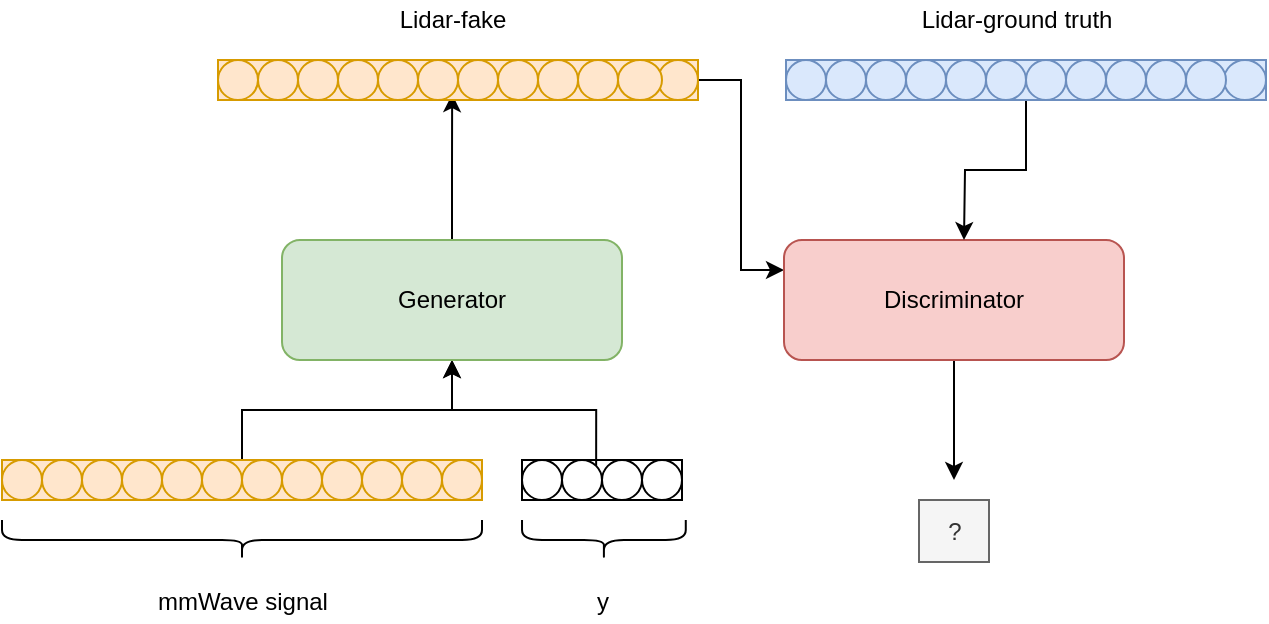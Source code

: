 <mxfile version="17.1.3" type="github">
  <diagram id="UfmN5P3qtUB1oXWDlyG3" name="Page-1">
    <mxGraphModel dx="1422" dy="794" grid="1" gridSize="10" guides="1" tooltips="1" connect="1" arrows="1" fold="1" page="1" pageScale="1" pageWidth="827" pageHeight="1169" math="0" shadow="0">
      <root>
        <mxCell id="0" />
        <mxCell id="1" parent="0" />
        <mxCell id="PZ6_OA4X6WVNgHiFdxgJ-30" style="edgeStyle=orthogonalEdgeStyle;rounded=0;orthogonalLoop=1;jettySize=auto;html=1;exitX=0.5;exitY=0;exitDx=0;exitDy=0;entryX=0.5;entryY=1;entryDx=0;entryDy=0;" edge="1" parent="1" source="PZ6_OA4X6WVNgHiFdxgJ-1" target="PZ6_OA4X6WVNgHiFdxgJ-28">
          <mxGeometry relative="1" as="geometry" />
        </mxCell>
        <mxCell id="PZ6_OA4X6WVNgHiFdxgJ-1" value="" style="rounded=0;whiteSpace=wrap;html=1;fillColor=#ffe6cc;strokeColor=#d79b00;" vertex="1" parent="1">
          <mxGeometry x="49" y="380" width="240" height="20" as="geometry" />
        </mxCell>
        <mxCell id="PZ6_OA4X6WVNgHiFdxgJ-2" value="" style="rounded=0;whiteSpace=wrap;html=1;" vertex="1" parent="1">
          <mxGeometry x="309" y="380" width="80" height="20" as="geometry" />
        </mxCell>
        <mxCell id="PZ6_OA4X6WVNgHiFdxgJ-3" value="" style="ellipse;whiteSpace=wrap;html=1;fillColor=#ffe6cc;strokeColor=#d79b00;" vertex="1" parent="1">
          <mxGeometry x="49" y="380" width="20" height="20" as="geometry" />
        </mxCell>
        <mxCell id="PZ6_OA4X6WVNgHiFdxgJ-4" value="" style="ellipse;whiteSpace=wrap;html=1;fillColor=#ffe6cc;strokeColor=#d79b00;" vertex="1" parent="1">
          <mxGeometry x="69" y="380" width="20" height="20" as="geometry" />
        </mxCell>
        <mxCell id="PZ6_OA4X6WVNgHiFdxgJ-5" value="" style="ellipse;whiteSpace=wrap;html=1;fillColor=#ffe6cc;strokeColor=#d79b00;" vertex="1" parent="1">
          <mxGeometry x="89" y="380" width="20" height="20" as="geometry" />
        </mxCell>
        <mxCell id="PZ6_OA4X6WVNgHiFdxgJ-6" value="" style="ellipse;whiteSpace=wrap;html=1;fillColor=#ffe6cc;strokeColor=#d79b00;" vertex="1" parent="1">
          <mxGeometry x="109" y="380" width="20" height="20" as="geometry" />
        </mxCell>
        <mxCell id="PZ6_OA4X6WVNgHiFdxgJ-7" value="" style="ellipse;whiteSpace=wrap;html=1;fillColor=#ffe6cc;strokeColor=#d79b00;" vertex="1" parent="1">
          <mxGeometry x="129" y="380" width="20" height="20" as="geometry" />
        </mxCell>
        <mxCell id="PZ6_OA4X6WVNgHiFdxgJ-8" value="" style="ellipse;whiteSpace=wrap;html=1;fillColor=#ffe6cc;strokeColor=#d79b00;" vertex="1" parent="1">
          <mxGeometry x="149" y="380" width="20" height="20" as="geometry" />
        </mxCell>
        <mxCell id="PZ6_OA4X6WVNgHiFdxgJ-9" value="" style="ellipse;whiteSpace=wrap;html=1;fillColor=#ffe6cc;strokeColor=#d79b00;" vertex="1" parent="1">
          <mxGeometry x="189" y="380" width="20" height="20" as="geometry" />
        </mxCell>
        <mxCell id="PZ6_OA4X6WVNgHiFdxgJ-10" value="" style="ellipse;whiteSpace=wrap;html=1;fillColor=#ffe6cc;strokeColor=#d79b00;" vertex="1" parent="1">
          <mxGeometry x="169" y="380" width="20" height="20" as="geometry" />
        </mxCell>
        <mxCell id="PZ6_OA4X6WVNgHiFdxgJ-12" value="" style="ellipse;whiteSpace=wrap;html=1;fillColor=#ffe6cc;strokeColor=#d79b00;" vertex="1" parent="1">
          <mxGeometry x="209" y="380" width="20" height="20" as="geometry" />
        </mxCell>
        <mxCell id="PZ6_OA4X6WVNgHiFdxgJ-13" value="" style="ellipse;whiteSpace=wrap;html=1;fillColor=#ffe6cc;strokeColor=#d79b00;" vertex="1" parent="1">
          <mxGeometry x="229" y="380" width="20" height="20" as="geometry" />
        </mxCell>
        <mxCell id="PZ6_OA4X6WVNgHiFdxgJ-14" value="" style="ellipse;whiteSpace=wrap;html=1;fillColor=#ffe6cc;strokeColor=#d79b00;" vertex="1" parent="1">
          <mxGeometry x="269" y="380" width="20" height="20" as="geometry" />
        </mxCell>
        <mxCell id="PZ6_OA4X6WVNgHiFdxgJ-15" value="" style="ellipse;whiteSpace=wrap;html=1;fillColor=#ffe6cc;strokeColor=#d79b00;" vertex="1" parent="1">
          <mxGeometry x="249" y="380" width="20" height="20" as="geometry" />
        </mxCell>
        <mxCell id="PZ6_OA4X6WVNgHiFdxgJ-16" value="" style="ellipse;whiteSpace=wrap;html=1;" vertex="1" parent="1">
          <mxGeometry x="309" y="380" width="20" height="20" as="geometry" />
        </mxCell>
        <mxCell id="PZ6_OA4X6WVNgHiFdxgJ-31" style="edgeStyle=orthogonalEdgeStyle;rounded=0;orthogonalLoop=1;jettySize=auto;html=1;exitX=1;exitY=0;exitDx=0;exitDy=0;entryX=0.5;entryY=1;entryDx=0;entryDy=0;" edge="1" parent="1" source="PZ6_OA4X6WVNgHiFdxgJ-17" target="PZ6_OA4X6WVNgHiFdxgJ-28">
          <mxGeometry relative="1" as="geometry" />
        </mxCell>
        <mxCell id="PZ6_OA4X6WVNgHiFdxgJ-17" value="" style="ellipse;whiteSpace=wrap;html=1;" vertex="1" parent="1">
          <mxGeometry x="329" y="380" width="20" height="20" as="geometry" />
        </mxCell>
        <mxCell id="PZ6_OA4X6WVNgHiFdxgJ-18" value="" style="ellipse;whiteSpace=wrap;html=1;" vertex="1" parent="1">
          <mxGeometry x="369" y="380" width="20" height="20" as="geometry" />
        </mxCell>
        <mxCell id="PZ6_OA4X6WVNgHiFdxgJ-19" value="" style="ellipse;whiteSpace=wrap;html=1;" vertex="1" parent="1">
          <mxGeometry x="349" y="380" width="20" height="20" as="geometry" />
        </mxCell>
        <mxCell id="PZ6_OA4X6WVNgHiFdxgJ-22" value="" style="shape=curlyBracket;whiteSpace=wrap;html=1;rounded=1;flipH=1;rotation=90;" vertex="1" parent="1">
          <mxGeometry x="159" y="300" width="20" height="240" as="geometry" />
        </mxCell>
        <mxCell id="PZ6_OA4X6WVNgHiFdxgJ-27" value="" style="shape=curlyBracket;whiteSpace=wrap;html=1;rounded=1;flipH=1;rotation=90;" vertex="1" parent="1">
          <mxGeometry x="339.95" y="379.07" width="20" height="81.88" as="geometry" />
        </mxCell>
        <mxCell id="PZ6_OA4X6WVNgHiFdxgJ-59" style="edgeStyle=orthogonalEdgeStyle;rounded=0;orthogonalLoop=1;jettySize=auto;html=1;exitX=0.5;exitY=0;exitDx=0;exitDy=0;entryX=1;entryY=1;entryDx=0;entryDy=0;" edge="1" parent="1" source="PZ6_OA4X6WVNgHiFdxgJ-28" target="PZ6_OA4X6WVNgHiFdxgJ-52">
          <mxGeometry relative="1" as="geometry" />
        </mxCell>
        <mxCell id="PZ6_OA4X6WVNgHiFdxgJ-28" value="Generator" style="rounded=1;whiteSpace=wrap;html=1;fillColor=#d5e8d4;strokeColor=#82b366;" vertex="1" parent="1">
          <mxGeometry x="189" y="270" width="170" height="60" as="geometry" />
        </mxCell>
        <mxCell id="PZ6_OA4X6WVNgHiFdxgJ-29" value="mmWave signal" style="text;html=1;resizable=0;autosize=1;align=center;verticalAlign=middle;points=[];fillColor=none;strokeColor=none;rounded=0;" vertex="1" parent="1">
          <mxGeometry x="119" y="440.95" width="100" height="20" as="geometry" />
        </mxCell>
        <mxCell id="PZ6_OA4X6WVNgHiFdxgJ-32" value="y" style="text;html=1;resizable=0;autosize=1;align=center;verticalAlign=middle;points=[];fillColor=none;strokeColor=none;rounded=0;" vertex="1" parent="1">
          <mxGeometry x="339" y="440.95" width="20" height="20" as="geometry" />
        </mxCell>
        <mxCell id="PZ6_OA4X6WVNgHiFdxgJ-46" value="" style="rounded=0;whiteSpace=wrap;html=1;fillColor=#ffe6cc;strokeColor=#d79b00;" vertex="1" parent="1">
          <mxGeometry x="157" y="180" width="240" height="20" as="geometry" />
        </mxCell>
        <mxCell id="PZ6_OA4X6WVNgHiFdxgJ-47" value="" style="ellipse;whiteSpace=wrap;html=1;fillColor=#ffe6cc;strokeColor=#d79b00;" vertex="1" parent="1">
          <mxGeometry x="157" y="180" width="20" height="20" as="geometry" />
        </mxCell>
        <mxCell id="PZ6_OA4X6WVNgHiFdxgJ-48" value="" style="ellipse;whiteSpace=wrap;html=1;fillColor=#ffe6cc;strokeColor=#d79b00;" vertex="1" parent="1">
          <mxGeometry x="177" y="180" width="20" height="20" as="geometry" />
        </mxCell>
        <mxCell id="PZ6_OA4X6WVNgHiFdxgJ-49" value="" style="ellipse;whiteSpace=wrap;html=1;fillColor=#ffe6cc;strokeColor=#d79b00;" vertex="1" parent="1">
          <mxGeometry x="197" y="180" width="20" height="20" as="geometry" />
        </mxCell>
        <mxCell id="PZ6_OA4X6WVNgHiFdxgJ-50" value="" style="ellipse;whiteSpace=wrap;html=1;fillColor=#ffe6cc;strokeColor=#d79b00;" vertex="1" parent="1">
          <mxGeometry x="217" y="180" width="20" height="20" as="geometry" />
        </mxCell>
        <mxCell id="PZ6_OA4X6WVNgHiFdxgJ-51" value="" style="ellipse;whiteSpace=wrap;html=1;fillColor=#ffe6cc;strokeColor=#d79b00;" vertex="1" parent="1">
          <mxGeometry x="237" y="180" width="20" height="20" as="geometry" />
        </mxCell>
        <mxCell id="PZ6_OA4X6WVNgHiFdxgJ-52" value="" style="ellipse;whiteSpace=wrap;html=1;fillColor=#ffe6cc;strokeColor=#d79b00;" vertex="1" parent="1">
          <mxGeometry x="257" y="180" width="20" height="20" as="geometry" />
        </mxCell>
        <mxCell id="PZ6_OA4X6WVNgHiFdxgJ-53" value="" style="ellipse;whiteSpace=wrap;html=1;fillColor=#ffe6cc;strokeColor=#d79b00;" vertex="1" parent="1">
          <mxGeometry x="297" y="180" width="20" height="20" as="geometry" />
        </mxCell>
        <mxCell id="PZ6_OA4X6WVNgHiFdxgJ-54" value="" style="ellipse;whiteSpace=wrap;html=1;fillColor=#ffe6cc;strokeColor=#d79b00;" vertex="1" parent="1">
          <mxGeometry x="277" y="180" width="20" height="20" as="geometry" />
        </mxCell>
        <mxCell id="PZ6_OA4X6WVNgHiFdxgJ-55" value="" style="ellipse;whiteSpace=wrap;html=1;fillColor=#ffe6cc;strokeColor=#d79b00;" vertex="1" parent="1">
          <mxGeometry x="317" y="180" width="20" height="20" as="geometry" />
        </mxCell>
        <mxCell id="PZ6_OA4X6WVNgHiFdxgJ-56" value="" style="ellipse;whiteSpace=wrap;html=1;fillColor=#ffe6cc;strokeColor=#d79b00;" vertex="1" parent="1">
          <mxGeometry x="337" y="180" width="20" height="20" as="geometry" />
        </mxCell>
        <mxCell id="PZ6_OA4X6WVNgHiFdxgJ-79" style="edgeStyle=orthogonalEdgeStyle;rounded=0;orthogonalLoop=1;jettySize=auto;html=1;exitX=1;exitY=0.5;exitDx=0;exitDy=0;entryX=0;entryY=0.25;entryDx=0;entryDy=0;" edge="1" parent="1" source="PZ6_OA4X6WVNgHiFdxgJ-57" target="PZ6_OA4X6WVNgHiFdxgJ-61">
          <mxGeometry relative="1" as="geometry" />
        </mxCell>
        <mxCell id="PZ6_OA4X6WVNgHiFdxgJ-57" value="" style="ellipse;whiteSpace=wrap;html=1;fillColor=#ffe6cc;strokeColor=#d79b00;" vertex="1" parent="1">
          <mxGeometry x="377" y="180" width="20" height="20" as="geometry" />
        </mxCell>
        <mxCell id="PZ6_OA4X6WVNgHiFdxgJ-58" value="" style="ellipse;whiteSpace=wrap;html=1;fillColor=#ffe6cc;strokeColor=#d79b00;" vertex="1" parent="1">
          <mxGeometry x="357" y="180" width="22" height="20" as="geometry" />
        </mxCell>
        <mxCell id="PZ6_OA4X6WVNgHiFdxgJ-60" value="Lidar-fake" style="text;html=1;resizable=0;autosize=1;align=center;verticalAlign=middle;points=[];fillColor=none;strokeColor=none;rounded=0;" vertex="1" parent="1">
          <mxGeometry x="239" y="150" width="70" height="20" as="geometry" />
        </mxCell>
        <mxCell id="PZ6_OA4X6WVNgHiFdxgJ-78" style="edgeStyle=orthogonalEdgeStyle;rounded=0;orthogonalLoop=1;jettySize=auto;html=1;exitX=0.5;exitY=1;exitDx=0;exitDy=0;" edge="1" parent="1" source="PZ6_OA4X6WVNgHiFdxgJ-61">
          <mxGeometry relative="1" as="geometry">
            <mxPoint x="525" y="390" as="targetPoint" />
          </mxGeometry>
        </mxCell>
        <mxCell id="PZ6_OA4X6WVNgHiFdxgJ-61" value="Discriminator" style="rounded=1;whiteSpace=wrap;html=1;fillColor=#f8cecc;strokeColor=#b85450;" vertex="1" parent="1">
          <mxGeometry x="440" y="270" width="170" height="60" as="geometry" />
        </mxCell>
        <mxCell id="PZ6_OA4X6WVNgHiFdxgJ-77" style="edgeStyle=orthogonalEdgeStyle;rounded=0;orthogonalLoop=1;jettySize=auto;html=1;exitX=0.5;exitY=1;exitDx=0;exitDy=0;" edge="1" parent="1" source="PZ6_OA4X6WVNgHiFdxgJ-63">
          <mxGeometry relative="1" as="geometry">
            <mxPoint x="530" y="270" as="targetPoint" />
          </mxGeometry>
        </mxCell>
        <mxCell id="PZ6_OA4X6WVNgHiFdxgJ-63" value="" style="rounded=0;whiteSpace=wrap;html=1;fillColor=#dae8fc;strokeColor=#6c8ebf;" vertex="1" parent="1">
          <mxGeometry x="441" y="180" width="240" height="20" as="geometry" />
        </mxCell>
        <mxCell id="PZ6_OA4X6WVNgHiFdxgJ-64" value="" style="ellipse;whiteSpace=wrap;html=1;fillColor=#dae8fc;strokeColor=#6c8ebf;" vertex="1" parent="1">
          <mxGeometry x="441" y="180" width="20" height="20" as="geometry" />
        </mxCell>
        <mxCell id="PZ6_OA4X6WVNgHiFdxgJ-65" value="" style="ellipse;whiteSpace=wrap;html=1;fillColor=#dae8fc;strokeColor=#6c8ebf;" vertex="1" parent="1">
          <mxGeometry x="461" y="180" width="20" height="20" as="geometry" />
        </mxCell>
        <mxCell id="PZ6_OA4X6WVNgHiFdxgJ-66" value="" style="ellipse;whiteSpace=wrap;html=1;fillColor=#dae8fc;strokeColor=#6c8ebf;" vertex="1" parent="1">
          <mxGeometry x="481" y="180" width="20" height="20" as="geometry" />
        </mxCell>
        <mxCell id="PZ6_OA4X6WVNgHiFdxgJ-67" value="" style="ellipse;whiteSpace=wrap;html=1;fillColor=#dae8fc;strokeColor=#6c8ebf;" vertex="1" parent="1">
          <mxGeometry x="501" y="180" width="20" height="20" as="geometry" />
        </mxCell>
        <mxCell id="PZ6_OA4X6WVNgHiFdxgJ-68" value="" style="ellipse;whiteSpace=wrap;html=1;fillColor=#dae8fc;strokeColor=#6c8ebf;" vertex="1" parent="1">
          <mxGeometry x="521" y="180" width="20" height="20" as="geometry" />
        </mxCell>
        <mxCell id="PZ6_OA4X6WVNgHiFdxgJ-69" value="" style="ellipse;whiteSpace=wrap;html=1;fillColor=#dae8fc;strokeColor=#6c8ebf;" vertex="1" parent="1">
          <mxGeometry x="541" y="180" width="20" height="20" as="geometry" />
        </mxCell>
        <mxCell id="PZ6_OA4X6WVNgHiFdxgJ-70" value="" style="ellipse;whiteSpace=wrap;html=1;fillColor=#dae8fc;strokeColor=#6c8ebf;" vertex="1" parent="1">
          <mxGeometry x="581" y="180" width="20" height="20" as="geometry" />
        </mxCell>
        <mxCell id="PZ6_OA4X6WVNgHiFdxgJ-71" value="" style="ellipse;whiteSpace=wrap;html=1;fillColor=#dae8fc;strokeColor=#6c8ebf;" vertex="1" parent="1">
          <mxGeometry x="561" y="180" width="20" height="20" as="geometry" />
        </mxCell>
        <mxCell id="PZ6_OA4X6WVNgHiFdxgJ-72" value="" style="ellipse;whiteSpace=wrap;html=1;fillColor=#dae8fc;strokeColor=#6c8ebf;" vertex="1" parent="1">
          <mxGeometry x="601" y="180" width="20" height="20" as="geometry" />
        </mxCell>
        <mxCell id="PZ6_OA4X6WVNgHiFdxgJ-73" value="" style="ellipse;whiteSpace=wrap;html=1;fillColor=#dae8fc;strokeColor=#6c8ebf;" vertex="1" parent="1">
          <mxGeometry x="621" y="180" width="20" height="20" as="geometry" />
        </mxCell>
        <mxCell id="PZ6_OA4X6WVNgHiFdxgJ-74" value="" style="ellipse;whiteSpace=wrap;html=1;fillColor=#dae8fc;strokeColor=#6c8ebf;" vertex="1" parent="1">
          <mxGeometry x="660" y="180" width="21" height="20" as="geometry" />
        </mxCell>
        <mxCell id="PZ6_OA4X6WVNgHiFdxgJ-75" value="" style="ellipse;whiteSpace=wrap;html=1;fillColor=#dae8fc;strokeColor=#6c8ebf;" vertex="1" parent="1">
          <mxGeometry x="641" y="180" width="20" height="20" as="geometry" />
        </mxCell>
        <mxCell id="PZ6_OA4X6WVNgHiFdxgJ-80" value="Lidar-ground truth" style="text;html=1;resizable=0;autosize=1;align=center;verticalAlign=middle;points=[];fillColor=none;strokeColor=none;rounded=0;" vertex="1" parent="1">
          <mxGeometry x="501" y="150" width="110" height="20" as="geometry" />
        </mxCell>
        <mxCell id="PZ6_OA4X6WVNgHiFdxgJ-82" value="?" style="rounded=0;whiteSpace=wrap;html=1;fillColor=#f5f5f5;fontColor=#333333;strokeColor=#666666;" vertex="1" parent="1">
          <mxGeometry x="507.5" y="400" width="35" height="31" as="geometry" />
        </mxCell>
      </root>
    </mxGraphModel>
  </diagram>
</mxfile>
